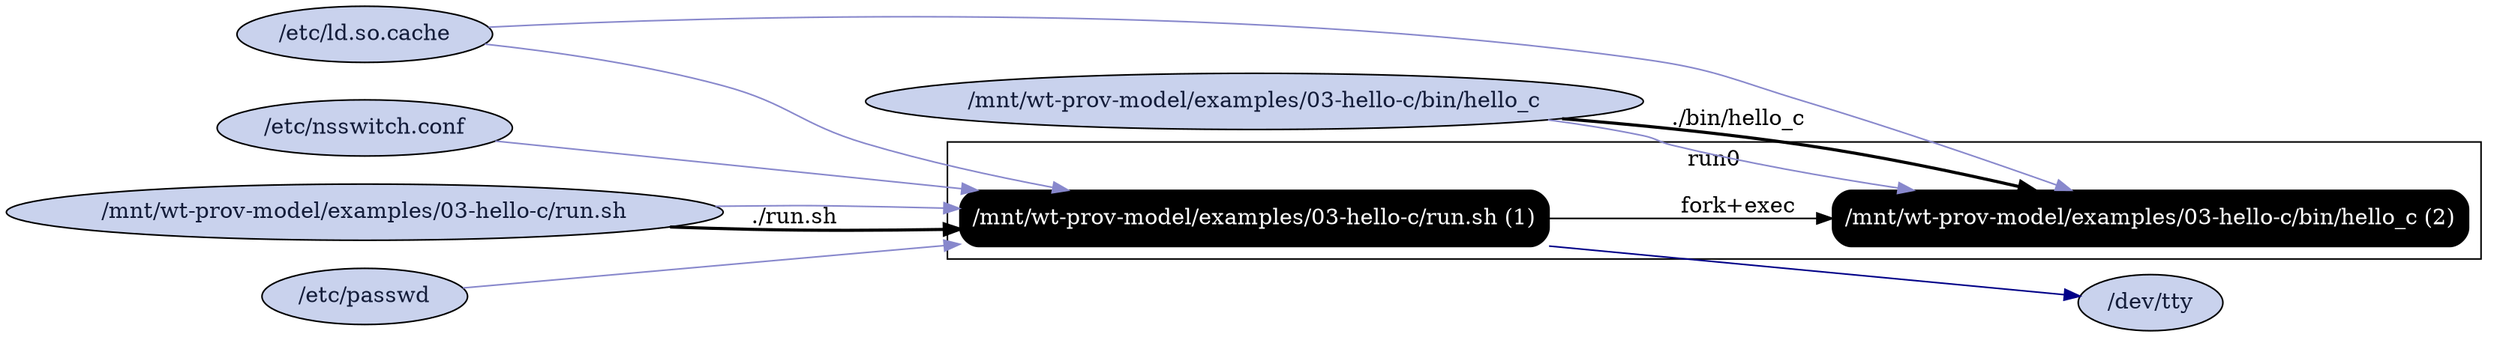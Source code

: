 digraph G {
    rankdir=LR;

    /* programs */
    node [shape=box fontcolor=white fillcolor=black style="filled,rounded"];
    subgraph cluster_run0 {
        label="run0";
        prog0 [label="/mnt/wt-prov-model/examples/03-hello-c/run.sh (1)"];
        prog1 [label="/mnt/wt-prov-model/examples/03-hello-c/bin/hello_c (2)"];
        prog0 -> prog1 [label="fork+exec"];
    }

    node [shape=ellipse fontcolor="#131C39" fillcolor="#C9D2ED"];

    /* other files */
    "/dev/tty";
    "/etc/ld.so.cache";
    "/etc/nsswitch.conf";
    "/etc/passwd";
    "/mnt/wt-prov-model/examples/03-hello-c/bin/hello_c";
    "/mnt/wt-prov-model/examples/03-hello-c/run.sh";

    "/mnt/wt-prov-model/examples/03-hello-c/run.sh" -> prog0 [style=bold, label="./run.sh"];
    "/etc/ld.so.cache" -> prog0 [color="#8888CC"];
    prog0 -> "/dev/tty" [color="#000088"];
    "/etc/nsswitch.conf" -> prog0 [color="#8888CC"];
    "/etc/passwd" -> prog0 [color="#8888CC"];
    "/mnt/wt-prov-model/examples/03-hello-c/run.sh" -> prog0 [color="#8888CC"];
    "/mnt/wt-prov-model/examples/03-hello-c/bin/hello_c" -> prog1 [style=bold, label="./bin/hello_c"];
    "/mnt/wt-prov-model/examples/03-hello-c/bin/hello_c" -> prog1 [color="#8888CC"];
    "/etc/ld.so.cache" -> prog1 [color="#8888CC"];
}
